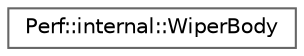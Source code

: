 digraph "类继承关系图"
{
 // LATEX_PDF_SIZE
  bgcolor="transparent";
  edge [fontname=Helvetica,fontsize=10,labelfontname=Helvetica,labelfontsize=10];
  node [fontname=Helvetica,fontsize=10,shape=box,height=0.2,width=0.4];
  rankdir="LR";
  Node0 [id="Node000000",label="Perf::internal::WiperBody",height=0.2,width=0.4,color="grey40", fillcolor="white", style="filled",URL="$struct_perf_1_1internal_1_1_wiper_body.html",tooltip=" "];
}
